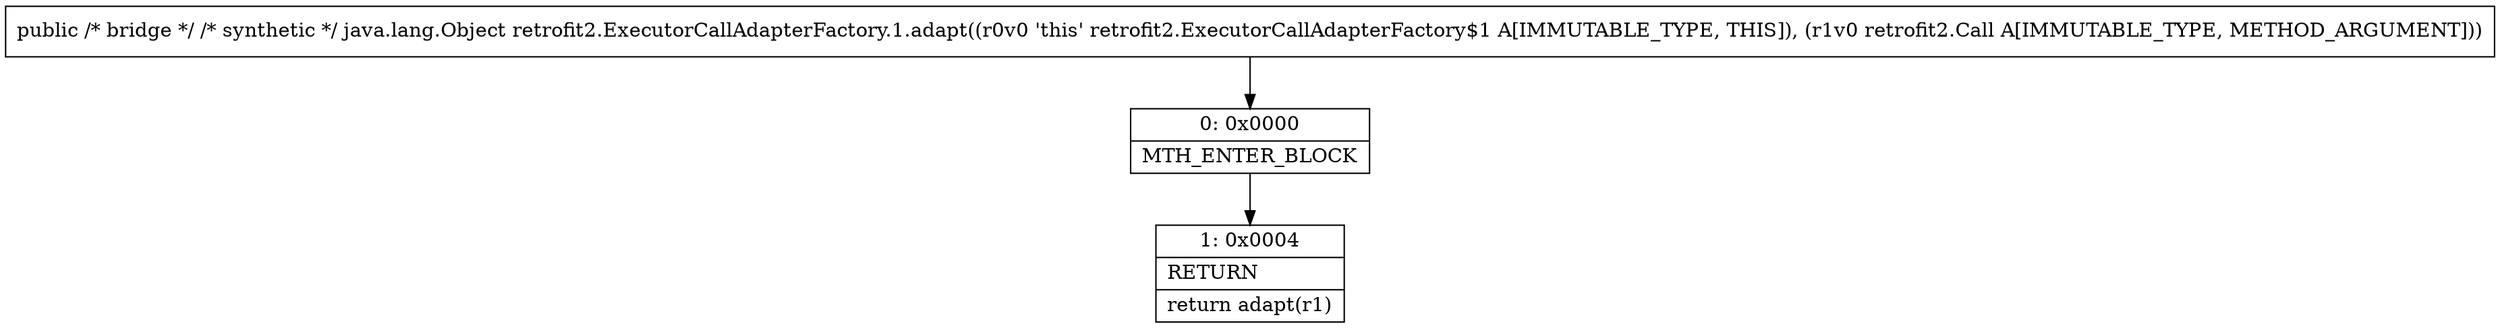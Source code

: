 digraph "CFG forretrofit2.ExecutorCallAdapterFactory.1.adapt(Lretrofit2\/Call;)Ljava\/lang\/Object;" {
Node_0 [shape=record,label="{0\:\ 0x0000|MTH_ENTER_BLOCK\l}"];
Node_1 [shape=record,label="{1\:\ 0x0004|RETURN\l|return adapt(r1)\l}"];
MethodNode[shape=record,label="{public \/* bridge *\/ \/* synthetic *\/ java.lang.Object retrofit2.ExecutorCallAdapterFactory.1.adapt((r0v0 'this' retrofit2.ExecutorCallAdapterFactory$1 A[IMMUTABLE_TYPE, THIS]), (r1v0 retrofit2.Call A[IMMUTABLE_TYPE, METHOD_ARGUMENT])) }"];
MethodNode -> Node_0;
Node_0 -> Node_1;
}

